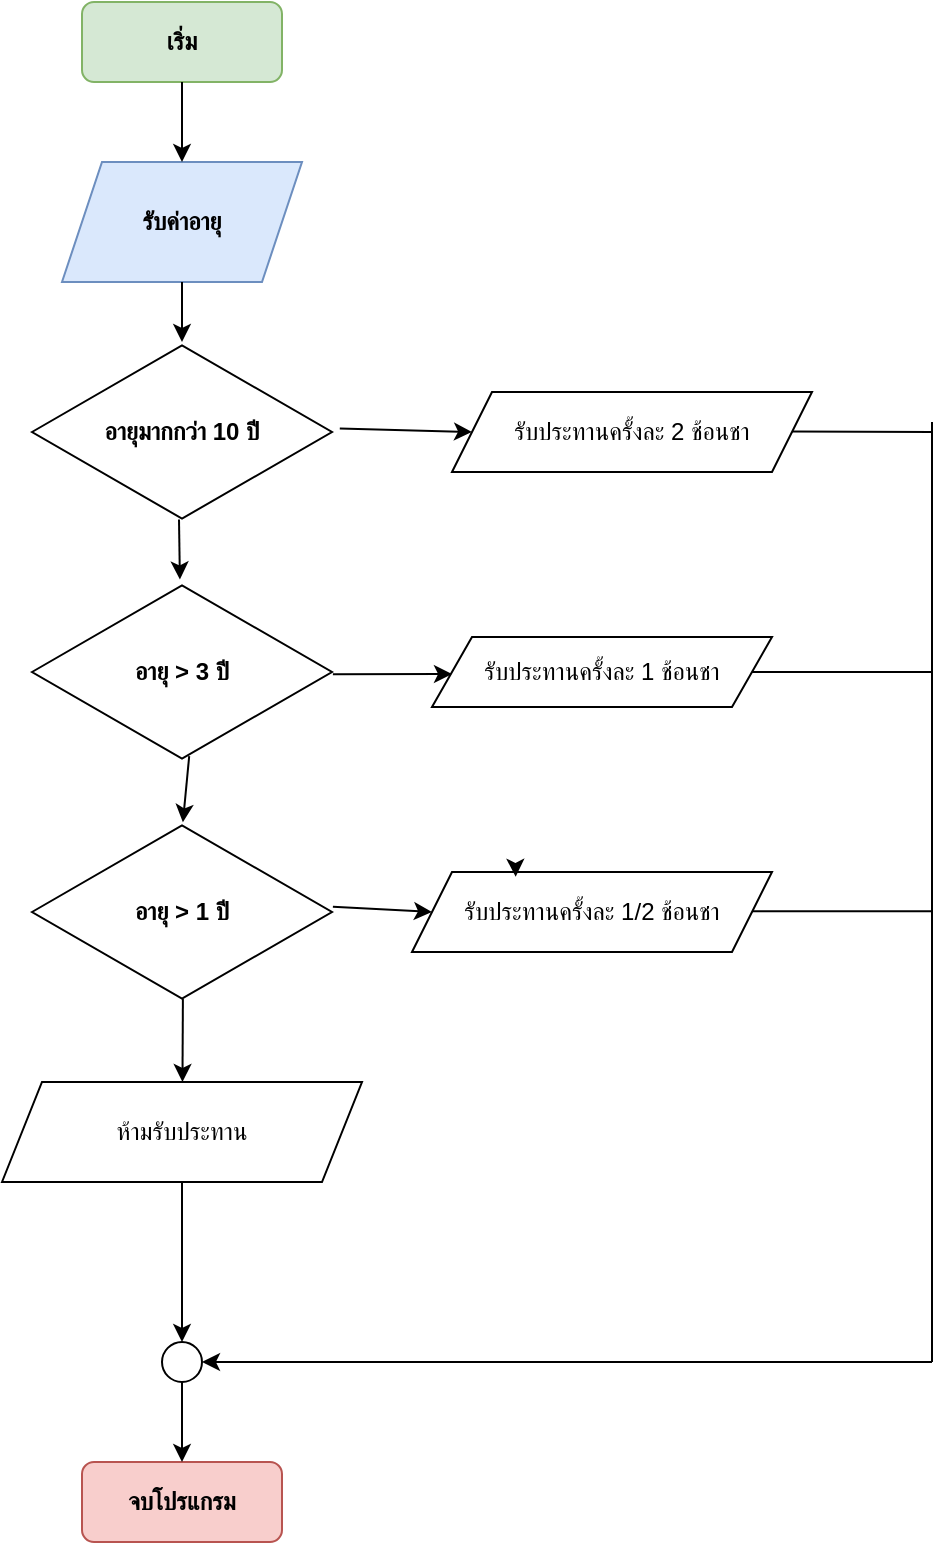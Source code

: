 <mxfile version="22.1.7" type="github">
  <diagram name="Page-1" id="3VM8d6KBsBUF3XmxzF1J">
    <mxGraphModel dx="836" dy="528" grid="1" gridSize="10" guides="1" tooltips="1" connect="1" arrows="1" fold="1" page="1" pageScale="1" pageWidth="850" pageHeight="1100" math="0" shadow="0">
      <root>
        <mxCell id="0" />
        <mxCell id="1" parent="0" />
        <mxCell id="Tr09Fx-grCpTaGp0jl0i-1" value="&lt;font style=&quot;font-size: 12px;&quot;&gt;&lt;b&gt;เริ่ม&lt;/b&gt;&lt;/font&gt;" style="rounded=1;whiteSpace=wrap;html=1;fillColor=#d5e8d4;strokeColor=#82b366;" vertex="1" parent="1">
          <mxGeometry x="325" y="40" width="100" height="40" as="geometry" />
        </mxCell>
        <mxCell id="Tr09Fx-grCpTaGp0jl0i-3" value="&lt;b&gt;รับค่าอายุ&lt;/b&gt;" style="shape=parallelogram;perimeter=parallelogramPerimeter;whiteSpace=wrap;html=1;fixedSize=1;fillColor=#dae8fc;strokeColor=#6c8ebf;" vertex="1" parent="1">
          <mxGeometry x="315" y="120" width="120" height="60" as="geometry" />
        </mxCell>
        <mxCell id="Tr09Fx-grCpTaGp0jl0i-4" value="&lt;b&gt;อายุมากกว่า 10 ปี&lt;/b&gt;" style="html=1;whiteSpace=wrap;aspect=fixed;shape=isoRectangle;" vertex="1" parent="1">
          <mxGeometry x="300" y="210" width="150" height="90" as="geometry" />
        </mxCell>
        <mxCell id="Tr09Fx-grCpTaGp0jl0i-5" value="&lt;b&gt;อายุ &amp;gt; 3 ปี&lt;br&gt;&lt;/b&gt;" style="html=1;whiteSpace=wrap;aspect=fixed;shape=isoRectangle;" vertex="1" parent="1">
          <mxGeometry x="300" y="330" width="150" height="90" as="geometry" />
        </mxCell>
        <mxCell id="Tr09Fx-grCpTaGp0jl0i-6" value="&lt;b&gt;อายุ &amp;gt; 1 ปี&lt;br&gt;&lt;/b&gt;" style="html=1;whiteSpace=wrap;aspect=fixed;shape=isoRectangle;" vertex="1" parent="1">
          <mxGeometry x="300" y="450" width="150" height="90" as="geometry" />
        </mxCell>
        <mxCell id="Tr09Fx-grCpTaGp0jl0i-14" value="&lt;font style=&quot;font-size: 12px;&quot;&gt;&lt;b&gt;จบโปรแกรม&lt;/b&gt;&lt;/font&gt;" style="rounded=1;whiteSpace=wrap;html=1;fillColor=#f8cecc;strokeColor=#b85450;" vertex="1" parent="1">
          <mxGeometry x="325" y="770" width="100" height="40" as="geometry" />
        </mxCell>
        <mxCell id="Tr09Fx-grCpTaGp0jl0i-15" value="" style="endArrow=classic;html=1;rounded=0;exitX=0.5;exitY=1;exitDx=0;exitDy=0;entryX=0.5;entryY=0;entryDx=0;entryDy=0;" edge="1" parent="1" source="Tr09Fx-grCpTaGp0jl0i-1" target="Tr09Fx-grCpTaGp0jl0i-3">
          <mxGeometry width="50" height="50" relative="1" as="geometry">
            <mxPoint x="220" y="450" as="sourcePoint" />
            <mxPoint x="270" y="400" as="targetPoint" />
          </mxGeometry>
        </mxCell>
        <mxCell id="Tr09Fx-grCpTaGp0jl0i-16" value="" style="endArrow=classic;html=1;rounded=0;exitX=0.5;exitY=1;exitDx=0;exitDy=0;" edge="1" parent="1" source="Tr09Fx-grCpTaGp0jl0i-3" target="Tr09Fx-grCpTaGp0jl0i-4">
          <mxGeometry width="50" height="50" relative="1" as="geometry">
            <mxPoint x="370" y="200" as="sourcePoint" />
            <mxPoint x="385" y="130" as="targetPoint" />
          </mxGeometry>
        </mxCell>
        <mxCell id="Tr09Fx-grCpTaGp0jl0i-17" value="" style="endArrow=classic;html=1;rounded=0;entryX=0.493;entryY=-0.014;entryDx=0;entryDy=0;entryPerimeter=0;exitX=0.49;exitY=0.986;exitDx=0;exitDy=0;exitPerimeter=0;" edge="1" parent="1" source="Tr09Fx-grCpTaGp0jl0i-4" target="Tr09Fx-grCpTaGp0jl0i-5">
          <mxGeometry width="50" height="50" relative="1" as="geometry">
            <mxPoint x="290" y="260" as="sourcePoint" />
            <mxPoint x="340" y="210" as="targetPoint" />
          </mxGeometry>
        </mxCell>
        <mxCell id="Tr09Fx-grCpTaGp0jl0i-18" value="" style="endArrow=classic;html=1;rounded=0;entryX=0.503;entryY=0.002;entryDx=0;entryDy=0;entryPerimeter=0;exitX=0.524;exitY=0.967;exitDx=0;exitDy=0;exitPerimeter=0;" edge="1" parent="1" source="Tr09Fx-grCpTaGp0jl0i-5" target="Tr09Fx-grCpTaGp0jl0i-6">
          <mxGeometry width="50" height="50" relative="1" as="geometry">
            <mxPoint x="290" y="440" as="sourcePoint" />
            <mxPoint x="340" y="390" as="targetPoint" />
          </mxGeometry>
        </mxCell>
        <mxCell id="Tr09Fx-grCpTaGp0jl0i-19" value="" style="endArrow=classic;html=1;rounded=0;exitX=0.503;exitY=0.983;exitDx=0;exitDy=0;exitPerimeter=0;" edge="1" parent="1" source="Tr09Fx-grCpTaGp0jl0i-6">
          <mxGeometry width="50" height="50" relative="1" as="geometry">
            <mxPoint x="290" y="440" as="sourcePoint" />
            <mxPoint x="375.234" y="580" as="targetPoint" />
          </mxGeometry>
        </mxCell>
        <mxCell id="Tr09Fx-grCpTaGp0jl0i-21" value="" style="endArrow=classic;html=1;rounded=0;entryX=0;entryY=0.5;entryDx=0;entryDy=0;entryPerimeter=0;exitX=1.026;exitY=0.481;exitDx=0;exitDy=0;exitPerimeter=0;" edge="1" parent="1" source="Tr09Fx-grCpTaGp0jl0i-4">
          <mxGeometry width="50" height="50" relative="1" as="geometry">
            <mxPoint x="410" y="300" as="sourcePoint" />
            <mxPoint x="520" y="255" as="targetPoint" />
          </mxGeometry>
        </mxCell>
        <mxCell id="Tr09Fx-grCpTaGp0jl0i-22" value="" style="endArrow=classic;html=1;rounded=0;exitX=1.003;exitY=0.513;exitDx=0;exitDy=0;exitPerimeter=0;" edge="1" parent="1" source="Tr09Fx-grCpTaGp0jl0i-5">
          <mxGeometry width="50" height="50" relative="1" as="geometry">
            <mxPoint x="410" y="300" as="sourcePoint" />
            <mxPoint x="510" y="376" as="targetPoint" />
          </mxGeometry>
        </mxCell>
        <mxCell id="Tr09Fx-grCpTaGp0jl0i-23" value="" style="endArrow=classic;html=1;rounded=0;exitX=1.003;exitY=0.471;exitDx=0;exitDy=0;exitPerimeter=0;" edge="1" parent="1" source="Tr09Fx-grCpTaGp0jl0i-6">
          <mxGeometry width="50" height="50" relative="1" as="geometry">
            <mxPoint x="410" y="550" as="sourcePoint" />
            <mxPoint x="500" y="495" as="targetPoint" />
          </mxGeometry>
        </mxCell>
        <mxCell id="Tr09Fx-grCpTaGp0jl0i-25" value="รับประทานครั้งละ 2 ช้อนชา" style="shape=parallelogram;perimeter=parallelogramPerimeter;whiteSpace=wrap;html=1;fixedSize=1;" vertex="1" parent="1">
          <mxGeometry x="510" y="235" width="180" height="40" as="geometry" />
        </mxCell>
        <mxCell id="Tr09Fx-grCpTaGp0jl0i-26" value="รับประทานครั้งละ 1 ช้อนชา" style="shape=parallelogram;perimeter=parallelogramPerimeter;whiteSpace=wrap;html=1;fixedSize=1;" vertex="1" parent="1">
          <mxGeometry x="500" y="357.5" width="170" height="35" as="geometry" />
        </mxCell>
        <mxCell id="Tr09Fx-grCpTaGp0jl0i-27" value="รับประทานครั้งละ 1/2 ช้อนชา" style="shape=parallelogram;perimeter=parallelogramPerimeter;whiteSpace=wrap;html=1;fixedSize=1;" vertex="1" parent="1">
          <mxGeometry x="490" y="475" width="180" height="40" as="geometry" />
        </mxCell>
        <mxCell id="Tr09Fx-grCpTaGp0jl0i-28" value="ห้ามรับประทาน" style="shape=parallelogram;perimeter=parallelogramPerimeter;whiteSpace=wrap;html=1;fixedSize=1;" vertex="1" parent="1">
          <mxGeometry x="285" y="580" width="180" height="50" as="geometry" />
        </mxCell>
        <mxCell id="Tr09Fx-grCpTaGp0jl0i-30" style="edgeStyle=orthogonalEdgeStyle;rounded=0;orthogonalLoop=1;jettySize=auto;html=1;exitX=0.25;exitY=0;exitDx=0;exitDy=0;entryX=0.288;entryY=0.06;entryDx=0;entryDy=0;entryPerimeter=0;" edge="1" parent="1" source="Tr09Fx-grCpTaGp0jl0i-27" target="Tr09Fx-grCpTaGp0jl0i-27">
          <mxGeometry relative="1" as="geometry" />
        </mxCell>
        <mxCell id="Tr09Fx-grCpTaGp0jl0i-31" value="" style="ellipse;whiteSpace=wrap;html=1;aspect=fixed;" vertex="1" parent="1">
          <mxGeometry x="365" y="710" width="20" height="20" as="geometry" />
        </mxCell>
        <mxCell id="Tr09Fx-grCpTaGp0jl0i-32" value="" style="endArrow=classic;html=1;rounded=0;entryX=0.5;entryY=0;entryDx=0;entryDy=0;exitX=0.5;exitY=1;exitDx=0;exitDy=0;" edge="1" parent="1" source="Tr09Fx-grCpTaGp0jl0i-28" target="Tr09Fx-grCpTaGp0jl0i-31">
          <mxGeometry width="50" height="50" relative="1" as="geometry">
            <mxPoint x="375" y="670.99" as="sourcePoint" />
            <mxPoint x="450" y="610" as="targetPoint" />
          </mxGeometry>
        </mxCell>
        <mxCell id="Tr09Fx-grCpTaGp0jl0i-33" value="" style="endArrow=classic;html=1;rounded=0;entryX=0.5;entryY=0;entryDx=0;entryDy=0;exitX=0.5;exitY=1;exitDx=0;exitDy=0;" edge="1" parent="1" source="Tr09Fx-grCpTaGp0jl0i-31" target="Tr09Fx-grCpTaGp0jl0i-14">
          <mxGeometry width="50" height="50" relative="1" as="geometry">
            <mxPoint x="400" y="660" as="sourcePoint" />
            <mxPoint x="450" y="610" as="targetPoint" />
          </mxGeometry>
        </mxCell>
        <mxCell id="Tr09Fx-grCpTaGp0jl0i-34" value="" style="endArrow=none;html=1;rounded=0;" edge="1" parent="1">
          <mxGeometry width="50" height="50" relative="1" as="geometry">
            <mxPoint x="750" y="720" as="sourcePoint" />
            <mxPoint x="750" y="250" as="targetPoint" />
          </mxGeometry>
        </mxCell>
        <mxCell id="Tr09Fx-grCpTaGp0jl0i-35" value="" style="endArrow=classic;html=1;rounded=0;entryX=1;entryY=0.5;entryDx=0;entryDy=0;" edge="1" parent="1" target="Tr09Fx-grCpTaGp0jl0i-31">
          <mxGeometry width="50" height="50" relative="1" as="geometry">
            <mxPoint x="750" y="720" as="sourcePoint" />
            <mxPoint x="400" y="520" as="targetPoint" />
          </mxGeometry>
        </mxCell>
        <mxCell id="Tr09Fx-grCpTaGp0jl0i-36" value="" style="endArrow=none;html=1;rounded=0;" edge="1" parent="1">
          <mxGeometry width="50" height="50" relative="1" as="geometry">
            <mxPoint x="680" y="254.74" as="sourcePoint" />
            <mxPoint x="750" y="255" as="targetPoint" />
          </mxGeometry>
        </mxCell>
        <mxCell id="Tr09Fx-grCpTaGp0jl0i-37" value="" style="endArrow=none;html=1;rounded=0;exitX=1;exitY=0.5;exitDx=0;exitDy=0;" edge="1" parent="1" source="Tr09Fx-grCpTaGp0jl0i-26">
          <mxGeometry width="50" height="50" relative="1" as="geometry">
            <mxPoint x="690" y="265" as="sourcePoint" />
            <mxPoint x="750" y="375" as="targetPoint" />
          </mxGeometry>
        </mxCell>
        <mxCell id="Tr09Fx-grCpTaGp0jl0i-38" value="" style="endArrow=none;html=1;rounded=0;exitX=1;exitY=0.5;exitDx=0;exitDy=0;" edge="1" parent="1">
          <mxGeometry width="50" height="50" relative="1" as="geometry">
            <mxPoint x="660" y="494.57" as="sourcePoint" />
            <mxPoint x="750" y="494.57" as="targetPoint" />
          </mxGeometry>
        </mxCell>
      </root>
    </mxGraphModel>
  </diagram>
</mxfile>
